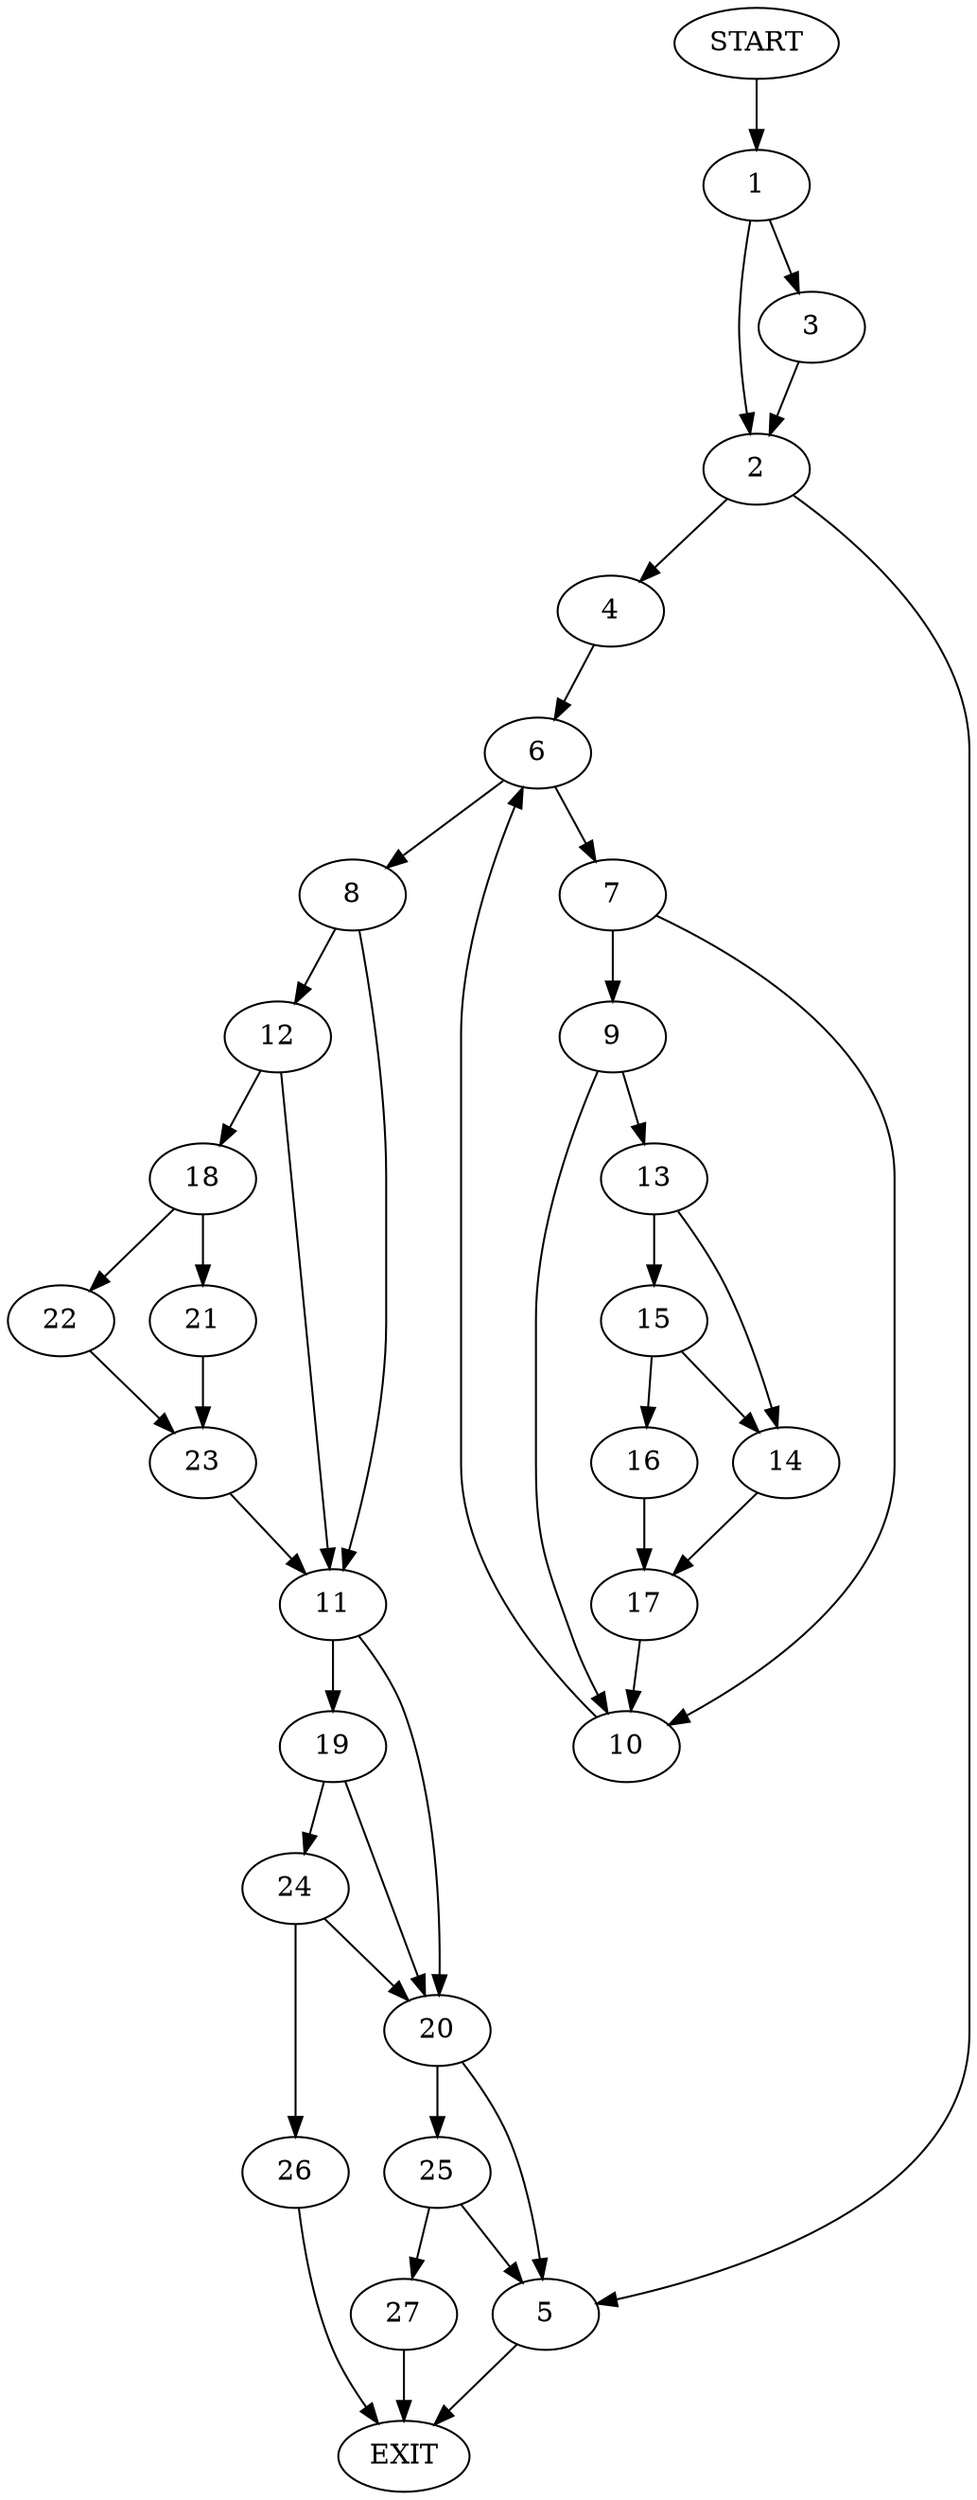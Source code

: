 digraph {
0 [label="START"]
28 [label="EXIT"]
0 -> 1
1 -> 2
1 -> 3
3 -> 2
2 -> 4
2 -> 5
5 -> 28
4 -> 6
6 -> 7
6 -> 8
7 -> 9
7 -> 10
8 -> 11
8 -> 12
10 -> 6
9 -> 10
9 -> 13
13 -> 14
13 -> 15
15 -> 14
15 -> 16
14 -> 17
16 -> 17
17 -> 10
12 -> 11
12 -> 18
11 -> 19
11 -> 20
18 -> 21
18 -> 22
21 -> 23
22 -> 23
23 -> 11
19 -> 24
19 -> 20
20 -> 25
20 -> 5
24 -> 20
24 -> 26
26 -> 28
25 -> 27
25 -> 5
27 -> 28
}
